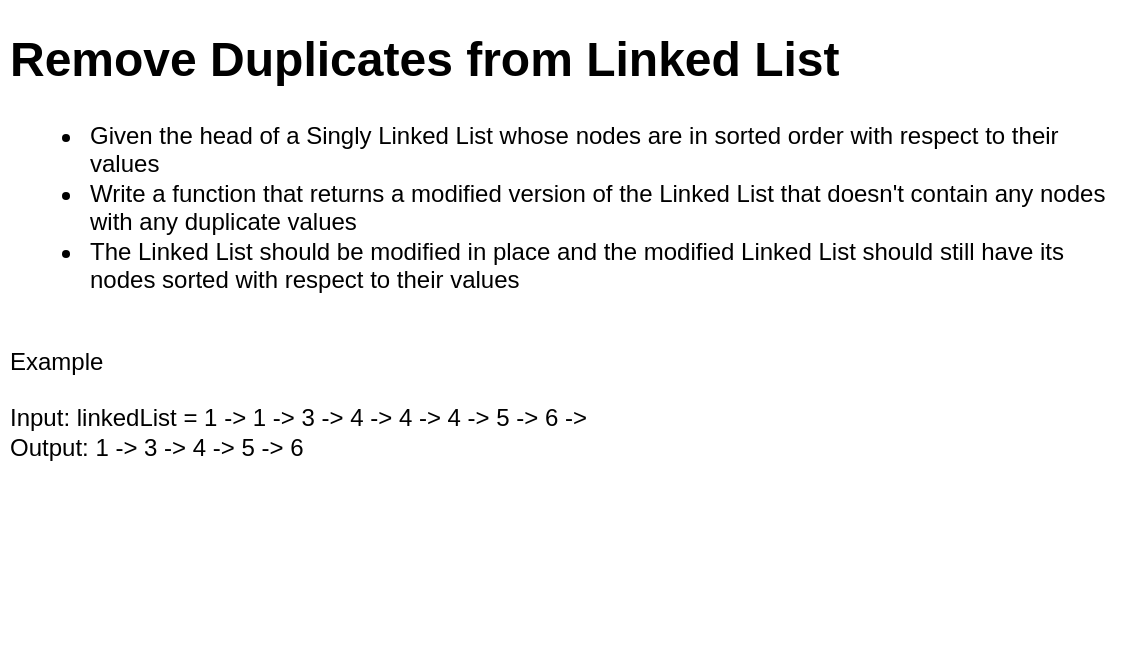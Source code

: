 <mxfile version="20.2.7" type="github">
  <diagram id="YkNqFAmZns4Fq8jISWKb" name="Page-1">
    <mxGraphModel dx="582" dy="686" grid="1" gridSize="10" guides="1" tooltips="1" connect="1" arrows="1" fold="1" page="1" pageScale="1" pageWidth="1100" pageHeight="850" math="0" shadow="0">
      <root>
        <mxCell id="0" />
        <mxCell id="1" parent="0" />
        <mxCell id="eRYGA-AcLf5f-roHr9BY-1" value="&lt;h1&gt;Remove Duplicates from Linked List&lt;/h1&gt;&lt;p&gt;&lt;/p&gt;&lt;ul&gt;&lt;li&gt;Given the head of a Singly Linked List whose nodes are in sorted order with respect to their values&lt;/li&gt;&lt;li&gt;Write a function that returns a modified version of the Linked List that doesn&#39;t contain any nodes with any duplicate values&lt;/li&gt;&lt;li&gt;The Linked List should be modified in place and the modified Linked List should still have its nodes sorted with respect to their values&lt;/li&gt;&lt;/ul&gt;&lt;div&gt;&lt;br&gt;&lt;/div&gt;&lt;div&gt;Example&lt;/div&gt;&lt;div&gt;&lt;br&gt;&lt;/div&gt;&lt;div&gt;Input: linkedList = 1 -&amp;gt; 1 -&amp;gt; 3 -&amp;gt; 4 -&amp;gt; 4 -&amp;gt; 4 -&amp;gt; 5 -&amp;gt; 6 -&amp;gt;&lt;/div&gt;&lt;div&gt;Output: 1 -&amp;gt; 3 -&amp;gt; 4 -&amp;gt; 5 -&amp;gt; 6&lt;/div&gt;&lt;p&gt;&lt;/p&gt;" style="text;html=1;strokeColor=none;fillColor=none;spacing=5;spacingTop=-20;whiteSpace=wrap;overflow=hidden;rounded=0;" vertex="1" parent="1">
          <mxGeometry x="40" y="30" width="560" height="320" as="geometry" />
        </mxCell>
      </root>
    </mxGraphModel>
  </diagram>
</mxfile>
